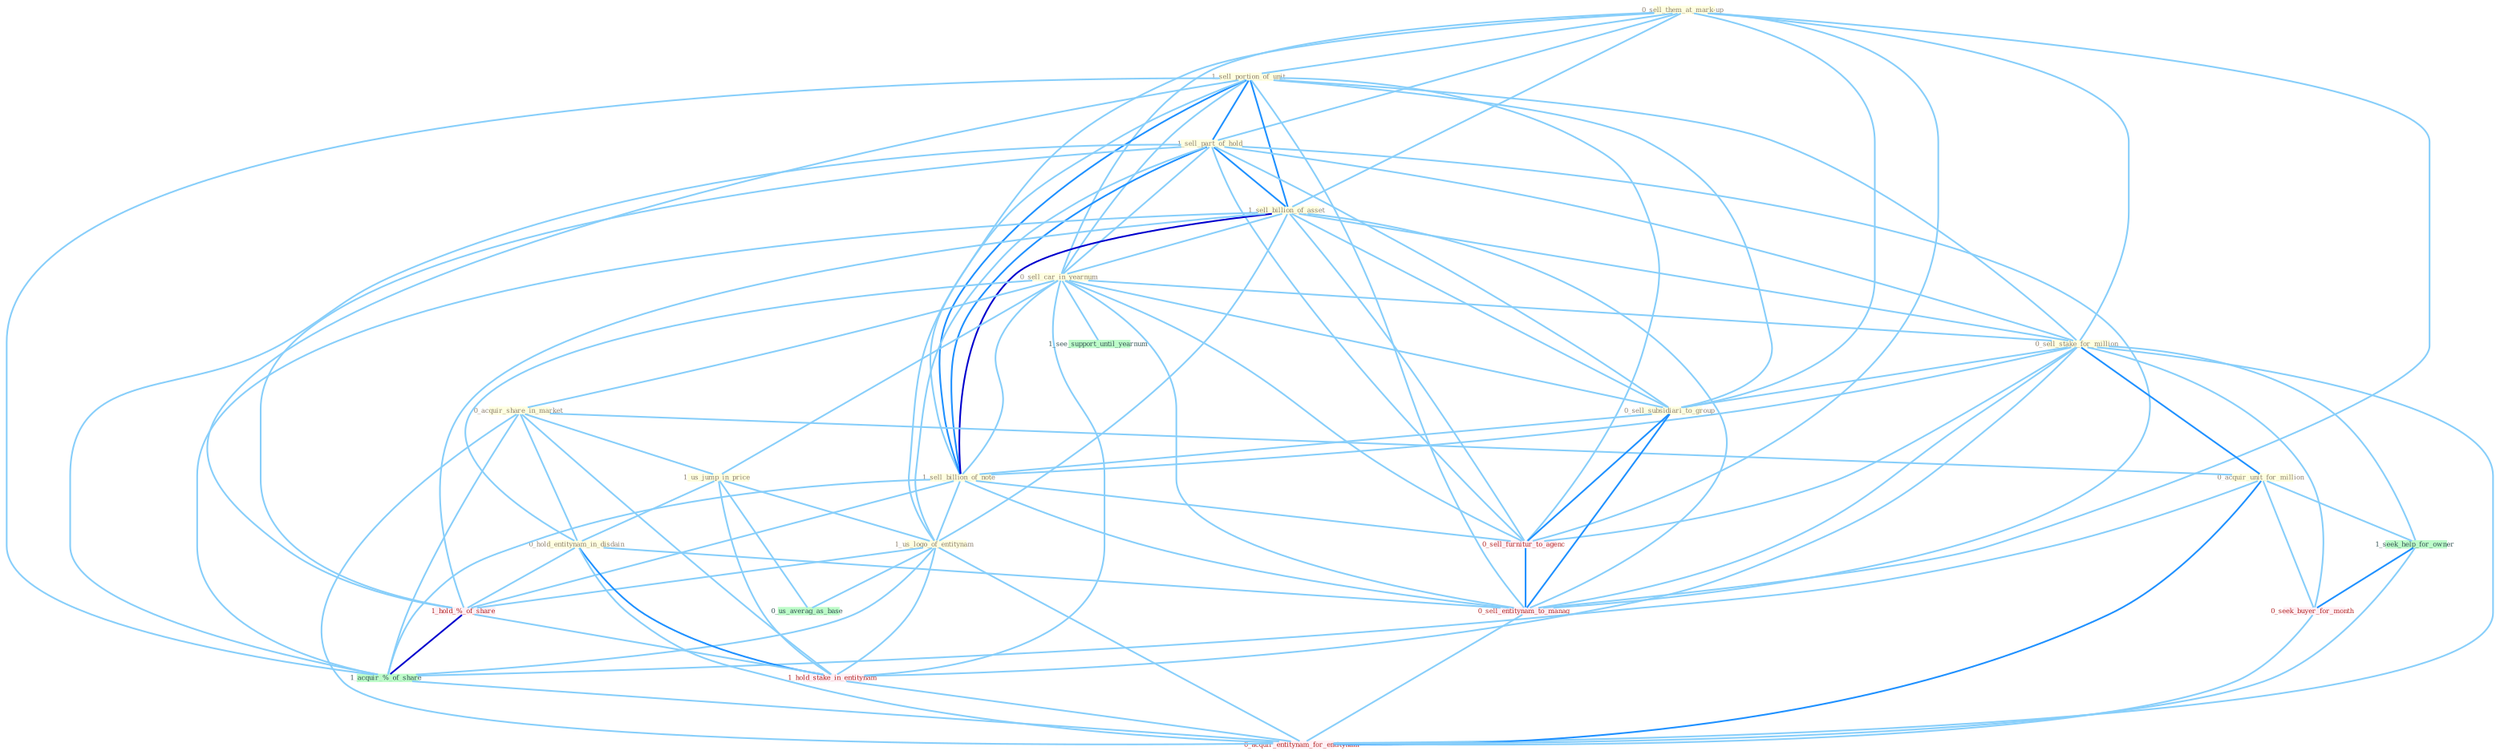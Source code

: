 Graph G{ 
    node
    [shape=polygon,style=filled,width=.5,height=.06,color="#BDFCC9",fixedsize=true,fontsize=4,
    fontcolor="#2f4f4f"];
    {node
    [color="#ffffe0", fontcolor="#8b7d6b"] "0_sell_them_at_mark-up " "1_sell_portion_of_unit " "1_sell_part_of_hold " "1_sell_billion_of_asset " "0_sell_car_in_yearnum " "0_acquir_share_in_market " "0_sell_stake_for_million " "1_us_jump_in_price " "0_sell_subsidiari_to_group " "1_sell_billion_of_note " "0_acquir_unit_for_million " "1_us_logo_of_entitynam " "0_hold_entitynam_in_disdain "}
{node [color="#fff0f5", fontcolor="#b22222"] "1_hold_%_of_share " "1_hold_stake_in_entitynam " "0_seek_buyer_for_month " "0_sell_furnitur_to_agenc " "0_sell_entitynam_to_manag " "0_acquir_entitynam_for_entitynam "}
edge [color="#B0E2FF"];

	"0_sell_them_at_mark-up " -- "1_sell_portion_of_unit " [w="1", color="#87cefa" ];
	"0_sell_them_at_mark-up " -- "1_sell_part_of_hold " [w="1", color="#87cefa" ];
	"0_sell_them_at_mark-up " -- "1_sell_billion_of_asset " [w="1", color="#87cefa" ];
	"0_sell_them_at_mark-up " -- "0_sell_car_in_yearnum " [w="1", color="#87cefa" ];
	"0_sell_them_at_mark-up " -- "0_sell_stake_for_million " [w="1", color="#87cefa" ];
	"0_sell_them_at_mark-up " -- "0_sell_subsidiari_to_group " [w="1", color="#87cefa" ];
	"0_sell_them_at_mark-up " -- "1_sell_billion_of_note " [w="1", color="#87cefa" ];
	"0_sell_them_at_mark-up " -- "0_sell_furnitur_to_agenc " [w="1", color="#87cefa" ];
	"0_sell_them_at_mark-up " -- "0_sell_entitynam_to_manag " [w="1", color="#87cefa" ];
	"1_sell_portion_of_unit " -- "1_sell_part_of_hold " [w="2", color="#1e90ff" , len=0.8];
	"1_sell_portion_of_unit " -- "1_sell_billion_of_asset " [w="2", color="#1e90ff" , len=0.8];
	"1_sell_portion_of_unit " -- "0_sell_car_in_yearnum " [w="1", color="#87cefa" ];
	"1_sell_portion_of_unit " -- "0_sell_stake_for_million " [w="1", color="#87cefa" ];
	"1_sell_portion_of_unit " -- "0_sell_subsidiari_to_group " [w="1", color="#87cefa" ];
	"1_sell_portion_of_unit " -- "1_sell_billion_of_note " [w="2", color="#1e90ff" , len=0.8];
	"1_sell_portion_of_unit " -- "1_us_logo_of_entitynam " [w="1", color="#87cefa" ];
	"1_sell_portion_of_unit " -- "1_hold_%_of_share " [w="1", color="#87cefa" ];
	"1_sell_portion_of_unit " -- "1_acquir_%_of_share " [w="1", color="#87cefa" ];
	"1_sell_portion_of_unit " -- "0_sell_furnitur_to_agenc " [w="1", color="#87cefa" ];
	"1_sell_portion_of_unit " -- "0_sell_entitynam_to_manag " [w="1", color="#87cefa" ];
	"1_sell_part_of_hold " -- "1_sell_billion_of_asset " [w="2", color="#1e90ff" , len=0.8];
	"1_sell_part_of_hold " -- "0_sell_car_in_yearnum " [w="1", color="#87cefa" ];
	"1_sell_part_of_hold " -- "0_sell_stake_for_million " [w="1", color="#87cefa" ];
	"1_sell_part_of_hold " -- "0_sell_subsidiari_to_group " [w="1", color="#87cefa" ];
	"1_sell_part_of_hold " -- "1_sell_billion_of_note " [w="2", color="#1e90ff" , len=0.8];
	"1_sell_part_of_hold " -- "1_us_logo_of_entitynam " [w="1", color="#87cefa" ];
	"1_sell_part_of_hold " -- "1_hold_%_of_share " [w="1", color="#87cefa" ];
	"1_sell_part_of_hold " -- "1_acquir_%_of_share " [w="1", color="#87cefa" ];
	"1_sell_part_of_hold " -- "0_sell_furnitur_to_agenc " [w="1", color="#87cefa" ];
	"1_sell_part_of_hold " -- "0_sell_entitynam_to_manag " [w="1", color="#87cefa" ];
	"1_sell_billion_of_asset " -- "0_sell_car_in_yearnum " [w="1", color="#87cefa" ];
	"1_sell_billion_of_asset " -- "0_sell_stake_for_million " [w="1", color="#87cefa" ];
	"1_sell_billion_of_asset " -- "0_sell_subsidiari_to_group " [w="1", color="#87cefa" ];
	"1_sell_billion_of_asset " -- "1_sell_billion_of_note " [w="3", color="#0000cd" , len=0.6];
	"1_sell_billion_of_asset " -- "1_us_logo_of_entitynam " [w="1", color="#87cefa" ];
	"1_sell_billion_of_asset " -- "1_hold_%_of_share " [w="1", color="#87cefa" ];
	"1_sell_billion_of_asset " -- "1_acquir_%_of_share " [w="1", color="#87cefa" ];
	"1_sell_billion_of_asset " -- "0_sell_furnitur_to_agenc " [w="1", color="#87cefa" ];
	"1_sell_billion_of_asset " -- "0_sell_entitynam_to_manag " [w="1", color="#87cefa" ];
	"0_sell_car_in_yearnum " -- "0_acquir_share_in_market " [w="1", color="#87cefa" ];
	"0_sell_car_in_yearnum " -- "0_sell_stake_for_million " [w="1", color="#87cefa" ];
	"0_sell_car_in_yearnum " -- "1_us_jump_in_price " [w="1", color="#87cefa" ];
	"0_sell_car_in_yearnum " -- "0_sell_subsidiari_to_group " [w="1", color="#87cefa" ];
	"0_sell_car_in_yearnum " -- "1_sell_billion_of_note " [w="1", color="#87cefa" ];
	"0_sell_car_in_yearnum " -- "0_hold_entitynam_in_disdain " [w="1", color="#87cefa" ];
	"0_sell_car_in_yearnum " -- "1_hold_stake_in_entitynam " [w="1", color="#87cefa" ];
	"0_sell_car_in_yearnum " -- "1_see_support_until_yearnum " [w="1", color="#87cefa" ];
	"0_sell_car_in_yearnum " -- "0_sell_furnitur_to_agenc " [w="1", color="#87cefa" ];
	"0_sell_car_in_yearnum " -- "0_sell_entitynam_to_manag " [w="1", color="#87cefa" ];
	"0_acquir_share_in_market " -- "1_us_jump_in_price " [w="1", color="#87cefa" ];
	"0_acquir_share_in_market " -- "0_acquir_unit_for_million " [w="1", color="#87cefa" ];
	"0_acquir_share_in_market " -- "0_hold_entitynam_in_disdain " [w="1", color="#87cefa" ];
	"0_acquir_share_in_market " -- "1_hold_stake_in_entitynam " [w="1", color="#87cefa" ];
	"0_acquir_share_in_market " -- "1_acquir_%_of_share " [w="1", color="#87cefa" ];
	"0_acquir_share_in_market " -- "0_acquir_entitynam_for_entitynam " [w="1", color="#87cefa" ];
	"0_sell_stake_for_million " -- "0_sell_subsidiari_to_group " [w="1", color="#87cefa" ];
	"0_sell_stake_for_million " -- "1_sell_billion_of_note " [w="1", color="#87cefa" ];
	"0_sell_stake_for_million " -- "0_acquir_unit_for_million " [w="2", color="#1e90ff" , len=0.8];
	"0_sell_stake_for_million " -- "1_hold_stake_in_entitynam " [w="1", color="#87cefa" ];
	"0_sell_stake_for_million " -- "1_seek_help_for_owner " [w="1", color="#87cefa" ];
	"0_sell_stake_for_million " -- "0_seek_buyer_for_month " [w="1", color="#87cefa" ];
	"0_sell_stake_for_million " -- "0_sell_furnitur_to_agenc " [w="1", color="#87cefa" ];
	"0_sell_stake_for_million " -- "0_sell_entitynam_to_manag " [w="1", color="#87cefa" ];
	"0_sell_stake_for_million " -- "0_acquir_entitynam_for_entitynam " [w="1", color="#87cefa" ];
	"1_us_jump_in_price " -- "1_us_logo_of_entitynam " [w="1", color="#87cefa" ];
	"1_us_jump_in_price " -- "0_hold_entitynam_in_disdain " [w="1", color="#87cefa" ];
	"1_us_jump_in_price " -- "1_hold_stake_in_entitynam " [w="1", color="#87cefa" ];
	"1_us_jump_in_price " -- "0_us_averag_as_base " [w="1", color="#87cefa" ];
	"0_sell_subsidiari_to_group " -- "1_sell_billion_of_note " [w="1", color="#87cefa" ];
	"0_sell_subsidiari_to_group " -- "0_sell_furnitur_to_agenc " [w="2", color="#1e90ff" , len=0.8];
	"0_sell_subsidiari_to_group " -- "0_sell_entitynam_to_manag " [w="2", color="#1e90ff" , len=0.8];
	"1_sell_billion_of_note " -- "1_us_logo_of_entitynam " [w="1", color="#87cefa" ];
	"1_sell_billion_of_note " -- "1_hold_%_of_share " [w="1", color="#87cefa" ];
	"1_sell_billion_of_note " -- "1_acquir_%_of_share " [w="1", color="#87cefa" ];
	"1_sell_billion_of_note " -- "0_sell_furnitur_to_agenc " [w="1", color="#87cefa" ];
	"1_sell_billion_of_note " -- "0_sell_entitynam_to_manag " [w="1", color="#87cefa" ];
	"0_acquir_unit_for_million " -- "1_seek_help_for_owner " [w="1", color="#87cefa" ];
	"0_acquir_unit_for_million " -- "0_seek_buyer_for_month " [w="1", color="#87cefa" ];
	"0_acquir_unit_for_million " -- "1_acquir_%_of_share " [w="1", color="#87cefa" ];
	"0_acquir_unit_for_million " -- "0_acquir_entitynam_for_entitynam " [w="2", color="#1e90ff" , len=0.8];
	"1_us_logo_of_entitynam " -- "1_hold_%_of_share " [w="1", color="#87cefa" ];
	"1_us_logo_of_entitynam " -- "1_hold_stake_in_entitynam " [w="1", color="#87cefa" ];
	"1_us_logo_of_entitynam " -- "1_acquir_%_of_share " [w="1", color="#87cefa" ];
	"1_us_logo_of_entitynam " -- "0_us_averag_as_base " [w="1", color="#87cefa" ];
	"1_us_logo_of_entitynam " -- "0_acquir_entitynam_for_entitynam " [w="1", color="#87cefa" ];
	"0_hold_entitynam_in_disdain " -- "1_hold_%_of_share " [w="1", color="#87cefa" ];
	"0_hold_entitynam_in_disdain " -- "1_hold_stake_in_entitynam " [w="2", color="#1e90ff" , len=0.8];
	"0_hold_entitynam_in_disdain " -- "0_sell_entitynam_to_manag " [w="1", color="#87cefa" ];
	"0_hold_entitynam_in_disdain " -- "0_acquir_entitynam_for_entitynam " [w="1", color="#87cefa" ];
	"1_hold_%_of_share " -- "1_hold_stake_in_entitynam " [w="1", color="#87cefa" ];
	"1_hold_%_of_share " -- "1_acquir_%_of_share " [w="3", color="#0000cd" , len=0.6];
	"1_hold_stake_in_entitynam " -- "0_acquir_entitynam_for_entitynam " [w="1", color="#87cefa" ];
	"1_seek_help_for_owner " -- "0_seek_buyer_for_month " [w="2", color="#1e90ff" , len=0.8];
	"1_seek_help_for_owner " -- "0_acquir_entitynam_for_entitynam " [w="1", color="#87cefa" ];
	"0_seek_buyer_for_month " -- "0_acquir_entitynam_for_entitynam " [w="1", color="#87cefa" ];
	"1_acquir_%_of_share " -- "0_acquir_entitynam_for_entitynam " [w="1", color="#87cefa" ];
	"0_sell_furnitur_to_agenc " -- "0_sell_entitynam_to_manag " [w="2", color="#1e90ff" , len=0.8];
	"0_sell_entitynam_to_manag " -- "0_acquir_entitynam_for_entitynam " [w="1", color="#87cefa" ];
}